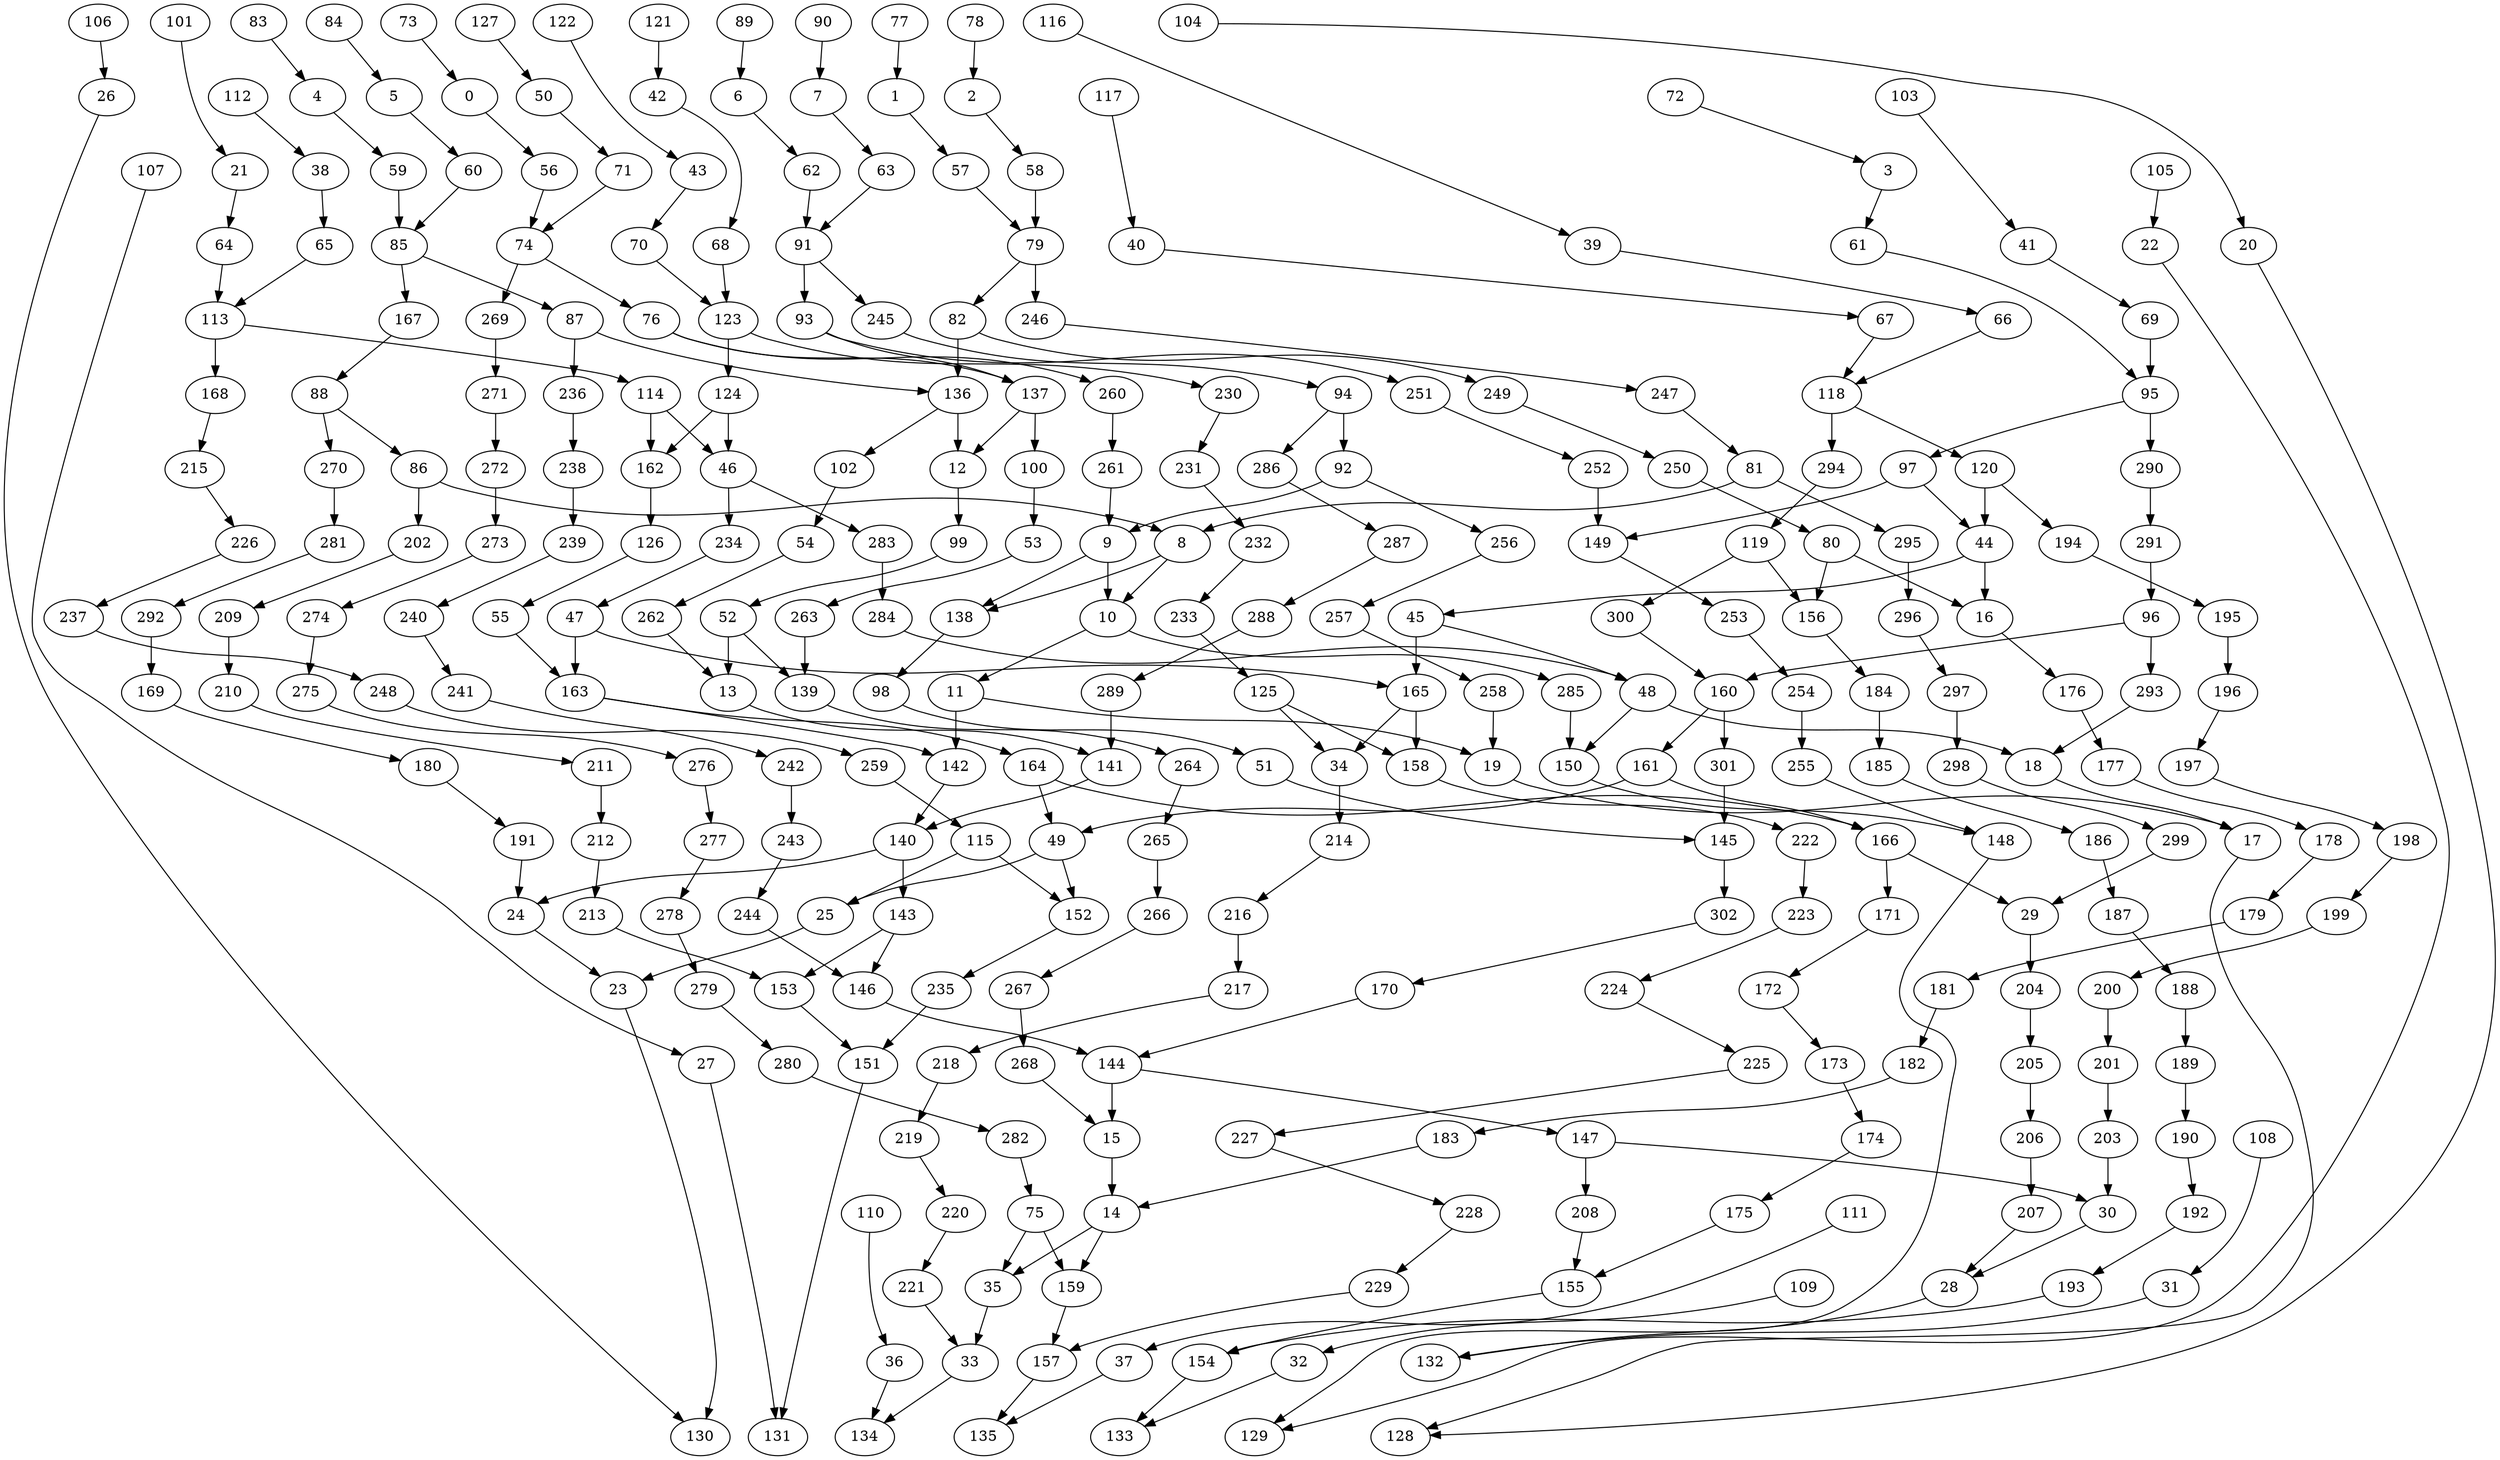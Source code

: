 digraph g {
0;
1;
2;
3;
4;
5;
6;
7;
8;
9;
10;
11;
12;
13;
14;
15;
16;
17;
18;
19;
20;
21;
22;
23;
24;
25;
26;
27;
28;
29;
30;
31;
32;
33;
34;
35;
36;
37;
38;
39;
40;
41;
42;
43;
44;
45;
46;
47;
48;
49;
50;
51;
52;
53;
54;
55;
56;
57;
58;
59;
60;
61;
62;
63;
64;
65;
66;
67;
68;
69;
70;
71;
72;
73;
74;
75;
76;
77;
78;
79;
80;
81;
82;
83;
84;
85;
86;
87;
88;
89;
90;
91;
92;
93;
94;
95;
96;
97;
98;
99;
100;
101;
102;
103;
104;
105;
106;
107;
108;
109;
110;
111;
112;
113;
114;
115;
116;
117;
118;
119;
120;
121;
122;
123;
124;
125;
126;
127;
128;
129;
130;
131;
132;
133;
134;
135;
136;
137;
138;
139;
140;
141;
142;
143;
144;
145;
146;
147;
148;
149;
150;
151;
152;
153;
154;
155;
156;
157;
158;
159;
160;
161;
162;
163;
164;
165;
166;
167;
168;
169;
170;
171;
172;
173;
174;
175;
176;
177;
178;
179;
180;
181;
182;
183;
184;
185;
186;
187;
188;
189;
190;
191;
192;
193;
194;
195;
196;
197;
198;
199;
200;
201;
202;
203;
204;
205;
206;
207;
208;
209;
210;
211;
212;
213;
214;
215;
216;
217;
218;
219;
220;
221;
222;
223;
224;
225;
226;
227;
228;
229;
230;
231;
232;
233;
234;
235;
236;
237;
238;
239;
240;
241;
242;
243;
244;
245;
246;
247;
248;
249;
250;
251;
252;
253;
254;
255;
256;
257;
258;
259;
260;
261;
262;
263;
264;
265;
266;
267;
268;
269;
270;
271;
272;
273;
274;
275;
276;
277;
278;
279;
280;
281;
282;
283;
284;
285;
286;
287;
288;
289;
290;
291;
292;
293;
294;
295;
296;
297;
298;
299;
300;
301;
302;
0 -> 56 [weight=0];
1 -> 57 [weight=0];
2 -> 58 [weight=0];
3 -> 61 [weight=0];
4 -> 59 [weight=0];
5 -> 60 [weight=0];
6 -> 62 [weight=0];
7 -> 63 [weight=0];
8 -> 10 [weight=0];
8 -> 138 [weight=0];
9 -> 138 [weight=0];
9 -> 10 [weight=1];
10 -> 285 [weight=0];
10 -> 11 [weight=0];
11 -> 142 [weight=3];
11 -> 19 [weight=0];
12 -> 99 [weight=0];
13 -> 141 [weight=0];
14 -> 35 [weight=0];
14 -> 159 [weight=0];
15 -> 14 [weight=2];
16 -> 176 [weight=0];
17 -> 128 [weight=0];
18 -> 17 [weight=0];
19 -> 17 [weight=0];
20 -> 128 [weight=0];
21 -> 64 [weight=0];
22 -> 129 [weight=0];
23 -> 130 [weight=0];
24 -> 23 [weight=0];
25 -> 23 [weight=0];
26 -> 130 [weight=0];
27 -> 131 [weight=0];
28 -> 132 [weight=0];
29 -> 204 [weight=1];
30 -> 28 [weight=0];
31 -> 132 [weight=0];
32 -> 133 [weight=0];
33 -> 134 [weight=0];
34 -> 214 [weight=1];
35 -> 33 [weight=0];
36 -> 134 [weight=0];
37 -> 135 [weight=0];
38 -> 65 [weight=0];
39 -> 66 [weight=0];
40 -> 67 [weight=0];
41 -> 69 [weight=0];
42 -> 68 [weight=0];
43 -> 70 [weight=0];
44 -> 45 [weight=0];
44 -> 16 [weight=1];
45 -> 165 [weight=1];
45 -> 48 [weight=0];
46 -> 283 [weight=0];
46 -> 234 [weight=0];
47 -> 163 [weight=1];
47 -> 165 [weight=0];
48 -> 18 [weight=1];
48 -> 150 [weight=0];
49 -> 152 [weight=0];
49 -> 25 [weight=0];
50 -> 71 [weight=0];
51 -> 145 [weight=0];
52 -> 139 [weight=1];
52 -> 13 [weight=2];
53 -> 263 [weight=0];
54 -> 262 [weight=0];
55 -> 163 [weight=0];
56 -> 74 [weight=0];
57 -> 79 [weight=0];
58 -> 79 [weight=1];
59 -> 85 [weight=0];
60 -> 85 [weight=0];
61 -> 95 [weight=0];
62 -> 91 [weight=0];
63 -> 91 [weight=0];
64 -> 113 [weight=0];
65 -> 113 [weight=0];
66 -> 118 [weight=0];
67 -> 118 [weight=0];
68 -> 123 [weight=0];
69 -> 95 [weight=1];
70 -> 123 [weight=0];
71 -> 74 [weight=0];
72 -> 3 [weight=0];
73 -> 0 [weight=0];
74 -> 76 [weight=0];
74 -> 269 [weight=0];
75 -> 35 [weight=0];
75 -> 159 [weight=0];
76 -> 260 [weight=2];
76 -> 137 [weight=0];
77 -> 1 [weight=0];
78 -> 2 [weight=0];
79 -> 246 [weight=2];
79 -> 82 [weight=0];
80 -> 16 [weight=1];
80 -> 156 [weight=0];
81 -> 8 [weight=1];
81 -> 295 [weight=1];
82 -> 136 [weight=4];
82 -> 249 [weight=1];
83 -> 4 [weight=0];
84 -> 5 [weight=0];
85 -> 167 [weight=0];
85 -> 87 [weight=0];
86 -> 8 [weight=2];
86 -> 202 [weight=1];
87 -> 236 [weight=0];
87 -> 136 [weight=0];
88 -> 270 [weight=0];
88 -> 86 [weight=0];
89 -> 6 [weight=0];
90 -> 7 [weight=0];
91 -> 93 [weight=0];
91 -> 245 [weight=0];
92 -> 9 [weight=1];
92 -> 256 [weight=0];
93 -> 251 [weight=0];
93 -> 137 [weight=0];
94 -> 286 [weight=0];
94 -> 92 [weight=2];
95 -> 290 [weight=1];
95 -> 97 [weight=0];
96 -> 293 [weight=0];
96 -> 160 [weight=0];
97 -> 149 [weight=0];
97 -> 44 [weight=0];
98 -> 51 [weight=0];
99 -> 52 [weight=0];
100 -> 53 [weight=0];
101 -> 21 [weight=0];
102 -> 54 [weight=0];
103 -> 41 [weight=0];
104 -> 20 [weight=0];
105 -> 22 [weight=0];
106 -> 26 [weight=0];
107 -> 27 [weight=0];
108 -> 31 [weight=0];
109 -> 32 [weight=0];
110 -> 36 [weight=0];
111 -> 37 [weight=0];
112 -> 38 [weight=0];
113 -> 168 [weight=2];
113 -> 114 [weight=0];
114 -> 46 [weight=0];
114 -> 162 [weight=0];
115 -> 152 [weight=0];
115 -> 25 [weight=0];
116 -> 39 [weight=0];
117 -> 40 [weight=0];
118 -> 120 [weight=0];
118 -> 294 [weight=2];
119 -> 300 [weight=0];
119 -> 156 [weight=1];
120 -> 44 [weight=1];
120 -> 194 [weight=0];
121 -> 42 [weight=0];
122 -> 43 [weight=0];
123 -> 230 [weight=0];
123 -> 124 [weight=1];
124 -> 162 [weight=0];
124 -> 46 [weight=0];
125 -> 34 [weight=0];
125 -> 158 [weight=0];
126 -> 55 [weight=1];
127 -> 50 [weight=0];
136 -> 12 [weight=3];
136 -> 102 [weight=0];
137 -> 100 [weight=0];
137 -> 12 [weight=0];
138 -> 98 [weight=1];
139 -> 264 [weight=0];
140 -> 24 [weight=0];
140 -> 143 [weight=2];
141 -> 140 [weight=1];
142 -> 140 [weight=0];
143 -> 153 [weight=0];
143 -> 146 [weight=0];
144 -> 15 [weight=4];
144 -> 147 [weight=0];
145 -> 302 [weight=1];
146 -> 144 [weight=0];
147 -> 208 [weight=4];
147 -> 30 [weight=0];
148 -> 129 [weight=0];
149 -> 253 [weight=0];
150 -> 148 [weight=0];
151 -> 131 [weight=0];
152 -> 235 [weight=0];
153 -> 151 [weight=0];
154 -> 133 [weight=0];
155 -> 154 [weight=0];
156 -> 184 [weight=0];
157 -> 135 [weight=0];
158 -> 222 [weight=0];
159 -> 157 [weight=0];
160 -> 301 [weight=0];
160 -> 161 [weight=0];
161 -> 166 [weight=0];
161 -> 49 [weight=0];
162 -> 126 [weight=1];
163 -> 142 [weight=0];
163 -> 164 [weight=0];
164 -> 49 [weight=1];
164 -> 166 [weight=0];
165 -> 34 [weight=0];
165 -> 158 [weight=0];
166 -> 29 [weight=0];
166 -> 171 [weight=0];
167 -> 88 [weight=0];
168 -> 215 [weight=0];
169 -> 180 [weight=0];
170 -> 144 [weight=0];
171 -> 172 [weight=0];
172 -> 173 [weight=0];
173 -> 174 [weight=0];
174 -> 175 [weight=0];
175 -> 155 [weight=0];
176 -> 177 [weight=0];
177 -> 178 [weight=0];
178 -> 179 [weight=0];
179 -> 181 [weight=0];
180 -> 191 [weight=0];
181 -> 182 [weight=0];
182 -> 183 [weight=0];
183 -> 14 [weight=0];
184 -> 185 [weight=0];
185 -> 186 [weight=0];
186 -> 187 [weight=0];
187 -> 188 [weight=0];
188 -> 189 [weight=0];
189 -> 190 [weight=0];
190 -> 192 [weight=0];
191 -> 24 [weight=0];
192 -> 193 [weight=0];
193 -> 154 [weight=0];
194 -> 195 [weight=0];
195 -> 196 [weight=0];
196 -> 197 [weight=0];
197 -> 198 [weight=0];
198 -> 199 [weight=0];
199 -> 200 [weight=0];
200 -> 201 [weight=0];
201 -> 203 [weight=2];
202 -> 209 [weight=0];
203 -> 30 [weight=2];
204 -> 205 [weight=1];
205 -> 206 [weight=0];
206 -> 207 [weight=0];
207 -> 28 [weight=0];
208 -> 155 [weight=0];
209 -> 210 [weight=1];
210 -> 211 [weight=0];
211 -> 212 [weight=1];
212 -> 213 [weight=0];
213 -> 153 [weight=0];
214 -> 216 [weight=0];
215 -> 226 [weight=0];
216 -> 217 [weight=1];
217 -> 218 [weight=0];
218 -> 219 [weight=0];
219 -> 220 [weight=0];
220 -> 221 [weight=0];
221 -> 33 [weight=0];
222 -> 223 [weight=0];
223 -> 224 [weight=0];
224 -> 225 [weight=0];
225 -> 227 [weight=0];
226 -> 237 [weight=0];
227 -> 228 [weight=0];
228 -> 229 [weight=0];
229 -> 157 [weight=0];
230 -> 231 [weight=0];
231 -> 232 [weight=0];
232 -> 233 [weight=0];
233 -> 125 [weight=0];
234 -> 47 [weight=0];
235 -> 151 [weight=0];
236 -> 238 [weight=0];
237 -> 248 [weight=0];
238 -> 239 [weight=0];
239 -> 240 [weight=0];
240 -> 241 [weight=0];
241 -> 242 [weight=0];
242 -> 243 [weight=1];
243 -> 244 [weight=0];
244 -> 146 [weight=0];
245 -> 94 [weight=0];
246 -> 247 [weight=0];
247 -> 81 [weight=0];
248 -> 259 [weight=0];
249 -> 250 [weight=0];
250 -> 80 [weight=0];
251 -> 252 [weight=0];
252 -> 149 [weight=2];
253 -> 254 [weight=1];
254 -> 255 [weight=0];
255 -> 148 [weight=0];
256 -> 257 [weight=0];
257 -> 258 [weight=0];
258 -> 19 [weight=0];
259 -> 115 [weight=0];
260 -> 261 [weight=0];
261 -> 9 [weight=0];
262 -> 13 [weight=0];
263 -> 139 [weight=0];
264 -> 265 [weight=0];
265 -> 266 [weight=2];
266 -> 267 [weight=0];
267 -> 268 [weight=0];
268 -> 15 [weight=0];
269 -> 271 [weight=2];
270 -> 281 [weight=0];
271 -> 272 [weight=1];
272 -> 273 [weight=0];
273 -> 274 [weight=0];
274 -> 275 [weight=0];
275 -> 276 [weight=0];
276 -> 277 [weight=0];
277 -> 278 [weight=0];
278 -> 279 [weight=0];
279 -> 280 [weight=0];
280 -> 282 [weight=0];
281 -> 292 [weight=0];
282 -> 75 [weight=0];
283 -> 284 [weight=0];
284 -> 48 [weight=0];
285 -> 150 [weight=0];
286 -> 287 [weight=0];
287 -> 288 [weight=0];
288 -> 289 [weight=0];
289 -> 141 [weight=3];
290 -> 291 [weight=1];
291 -> 96 [weight=0];
292 -> 169 [weight=0];
293 -> 18 [weight=0];
294 -> 119 [weight=0];
295 -> 296 [weight=1];
296 -> 297 [weight=0];
297 -> 298 [weight=0];
298 -> 299 [weight=0];
299 -> 29 [weight=0];
300 -> 160 [weight=0];
301 -> 145 [weight=2];
302 -> 170 [weight=0];
}
